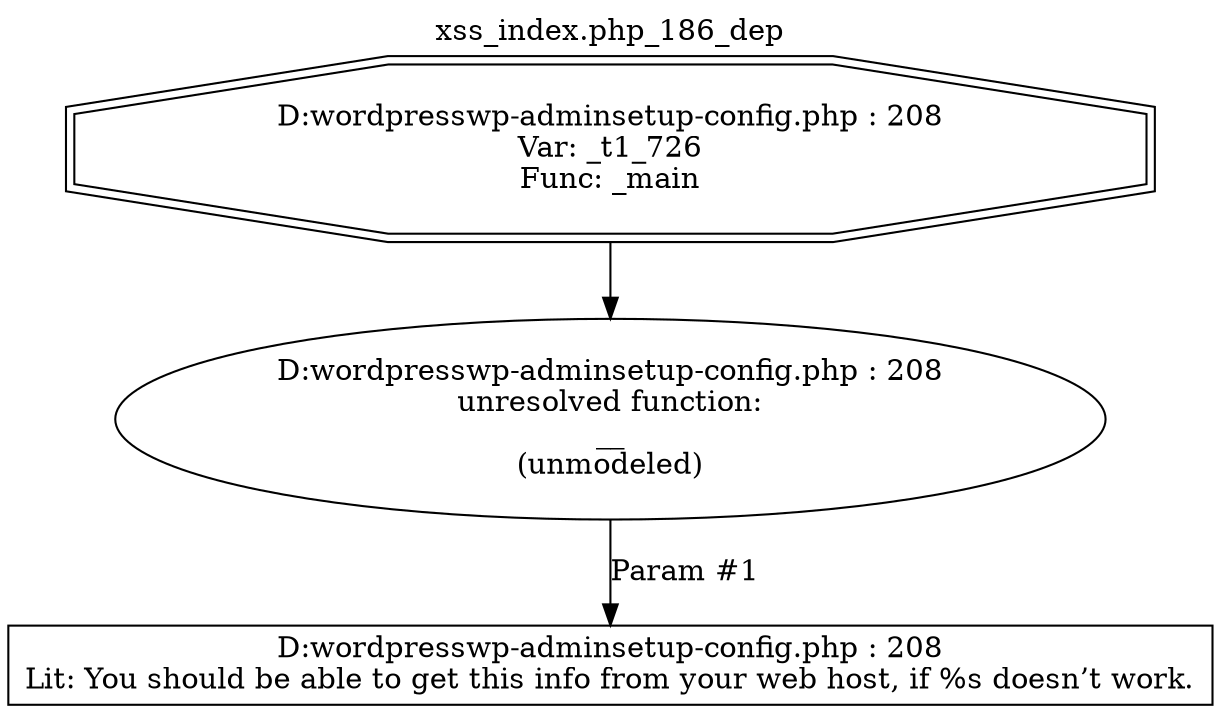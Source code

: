digraph cfg {
  label="xss_index.php_186_dep";
  labelloc=t;
  n1 [shape=doubleoctagon, label="D:\wordpress\wp-admin\setup-config.php : 208\nVar: _t1_726\nFunc: _main\n"];
  n2 [shape=ellipse, label="D:\wordpress\wp-admin\setup-config.php : 208\nunresolved function:\n__\n(unmodeled)\n"];
  n3 [shape=box, label="D:\wordpress\wp-admin\setup-config.php : 208\nLit: You should be able to get this info from your web host, if %s doesn&#8217;t work.\n"];
  n1 -> n2;
  n2 -> n3[label="Param #1"];
}
